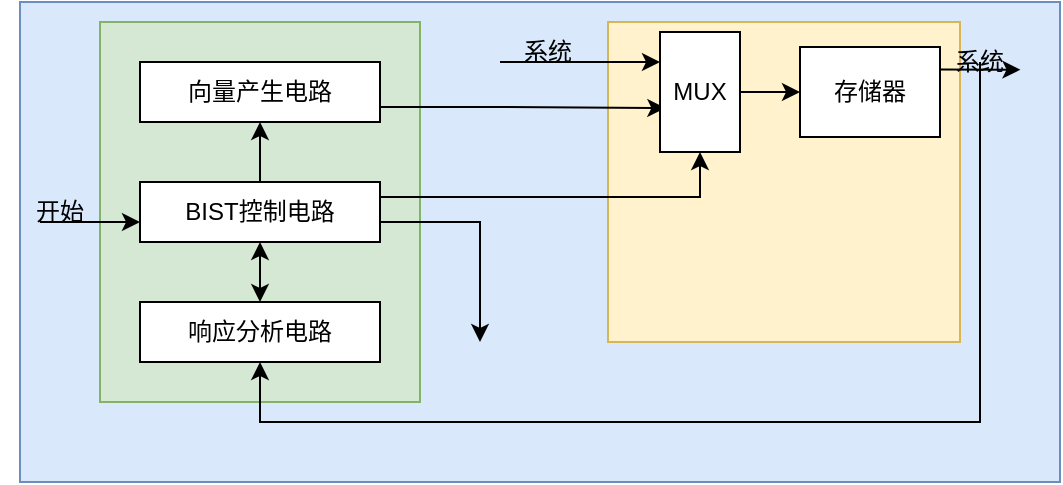 <mxfile version="20.8.20" type="github">
  <diagram name="第 1 页" id="A93E-pW6Ka4gn5TaSpeA">
    <mxGraphModel dx="1434" dy="796" grid="1" gridSize="10" guides="1" tooltips="1" connect="1" arrows="1" fold="1" page="1" pageScale="1" pageWidth="827" pageHeight="1169" math="0" shadow="0">
      <root>
        <mxCell id="0" />
        <mxCell id="1" parent="0" />
        <mxCell id="uApP3Ad0hTk_tkcARhOH-34" value="" style="whiteSpace=wrap;html=1;align=center;fillColor=#dae8fc;strokeColor=#6c8ebf;" vertex="1" parent="1">
          <mxGeometry x="120" y="640" width="520" height="240" as="geometry" />
        </mxCell>
        <mxCell id="uApP3Ad0hTk_tkcARhOH-35" value="" style="whiteSpace=wrap;html=1;align=center;fillColor=#d5e8d4;strokeColor=#82b366;" vertex="1" parent="1">
          <mxGeometry x="160" y="650" width="160" height="190" as="geometry" />
        </mxCell>
        <mxCell id="uApP3Ad0hTk_tkcARhOH-36" value="" style="whiteSpace=wrap;html=1;align=center;fillColor=#fff2cc;strokeColor=#d6b656;" vertex="1" parent="1">
          <mxGeometry x="414" y="650" width="176" height="160" as="geometry" />
        </mxCell>
        <mxCell id="uApP3Ad0hTk_tkcARhOH-38" style="edgeStyle=orthogonalEdgeStyle;rounded=0;orthogonalLoop=1;jettySize=auto;html=1;exitX=1;exitY=0.75;exitDx=0;exitDy=0;entryX=0.163;entryY=0.269;entryDx=0;entryDy=0;entryPerimeter=0;" edge="1" parent="1" source="uApP3Ad0hTk_tkcARhOH-37" target="uApP3Ad0hTk_tkcARhOH-36">
          <mxGeometry relative="1" as="geometry" />
        </mxCell>
        <mxCell id="uApP3Ad0hTk_tkcARhOH-37" value="向量产生电路" style="whiteSpace=wrap;html=1;align=center;" vertex="1" parent="1">
          <mxGeometry x="180" y="670" width="120" height="30" as="geometry" />
        </mxCell>
        <mxCell id="uApP3Ad0hTk_tkcARhOH-41" style="edgeStyle=orthogonalEdgeStyle;rounded=0;orthogonalLoop=1;jettySize=auto;html=1;exitX=1;exitY=0.5;exitDx=0;exitDy=0;entryX=0;entryY=0.5;entryDx=0;entryDy=0;" edge="1" parent="1" source="uApP3Ad0hTk_tkcARhOH-39" target="uApP3Ad0hTk_tkcARhOH-40">
          <mxGeometry relative="1" as="geometry" />
        </mxCell>
        <mxCell id="uApP3Ad0hTk_tkcARhOH-39" value="MUX" style="whiteSpace=wrap;html=1;align=center;" vertex="1" parent="1">
          <mxGeometry x="440" y="655" width="40" height="60" as="geometry" />
        </mxCell>
        <mxCell id="uApP3Ad0hTk_tkcARhOH-40" value="存储器" style="whiteSpace=wrap;html=1;align=center;" vertex="1" parent="1">
          <mxGeometry x="510" y="662.5" width="70" height="45" as="geometry" />
        </mxCell>
        <mxCell id="uApP3Ad0hTk_tkcARhOH-44" style="edgeStyle=orthogonalEdgeStyle;rounded=0;orthogonalLoop=1;jettySize=auto;html=1;exitX=0.5;exitY=0;exitDx=0;exitDy=0;entryX=0.5;entryY=1;entryDx=0;entryDy=0;" edge="1" parent="1" source="uApP3Ad0hTk_tkcARhOH-42" target="uApP3Ad0hTk_tkcARhOH-37">
          <mxGeometry relative="1" as="geometry" />
        </mxCell>
        <mxCell id="uApP3Ad0hTk_tkcARhOH-46" style="edgeStyle=orthogonalEdgeStyle;rounded=0;orthogonalLoop=1;jettySize=auto;html=1;exitX=1;exitY=0.25;exitDx=0;exitDy=0;entryX=0.5;entryY=1;entryDx=0;entryDy=0;" edge="1" parent="1" source="uApP3Ad0hTk_tkcARhOH-42" target="uApP3Ad0hTk_tkcARhOH-39">
          <mxGeometry relative="1" as="geometry" />
        </mxCell>
        <mxCell id="uApP3Ad0hTk_tkcARhOH-42" value="BIST控制电路" style="whiteSpace=wrap;html=1;align=center;" vertex="1" parent="1">
          <mxGeometry x="180" y="730" width="120" height="30" as="geometry" />
        </mxCell>
        <mxCell id="uApP3Ad0hTk_tkcARhOH-43" value="响应分析电路" style="whiteSpace=wrap;html=1;align=center;" vertex="1" parent="1">
          <mxGeometry x="180" y="790" width="120" height="30" as="geometry" />
        </mxCell>
        <mxCell id="uApP3Ad0hTk_tkcARhOH-45" value="" style="endArrow=classic;startArrow=classic;html=1;rounded=0;entryX=0.5;entryY=1;entryDx=0;entryDy=0;" edge="1" parent="1" source="uApP3Ad0hTk_tkcARhOH-43" target="uApP3Ad0hTk_tkcARhOH-42">
          <mxGeometry width="50" height="50" relative="1" as="geometry">
            <mxPoint x="20" y="820" as="sourcePoint" />
            <mxPoint x="70" y="770" as="targetPoint" />
          </mxGeometry>
        </mxCell>
        <mxCell id="uApP3Ad0hTk_tkcARhOH-48" value="" style="endArrow=classic;html=1;rounded=0;exitX=1;exitY=0.25;exitDx=0;exitDy=0;entryX=0.962;entryY=0.141;entryDx=0;entryDy=0;entryPerimeter=0;" edge="1" parent="1" source="uApP3Ad0hTk_tkcARhOH-40" target="uApP3Ad0hTk_tkcARhOH-34">
          <mxGeometry width="50" height="50" relative="1" as="geometry">
            <mxPoint x="590" y="990" as="sourcePoint" />
            <mxPoint x="640" y="940" as="targetPoint" />
          </mxGeometry>
        </mxCell>
        <mxCell id="uApP3Ad0hTk_tkcARhOH-49" value="" style="endArrow=classic;html=1;rounded=0;" edge="1" parent="1">
          <mxGeometry width="50" height="50" relative="1" as="geometry">
            <mxPoint x="360" y="670" as="sourcePoint" />
            <mxPoint x="440" y="670" as="targetPoint" />
          </mxGeometry>
        </mxCell>
        <mxCell id="uApP3Ad0hTk_tkcARhOH-50" value="" style="endArrow=classic;html=1;rounded=0;" edge="1" parent="1">
          <mxGeometry width="50" height="50" relative="1" as="geometry">
            <mxPoint x="130" y="750" as="sourcePoint" />
            <mxPoint x="180" y="750" as="targetPoint" />
          </mxGeometry>
        </mxCell>
        <mxCell id="uApP3Ad0hTk_tkcARhOH-51" value="" style="endArrow=classic;html=1;rounded=0;" edge="1" parent="1">
          <mxGeometry width="50" height="50" relative="1" as="geometry">
            <mxPoint x="300" y="750" as="sourcePoint" />
            <mxPoint x="350" y="810" as="targetPoint" />
            <Array as="points">
              <mxPoint x="350" y="750" />
            </Array>
          </mxGeometry>
        </mxCell>
        <mxCell id="uApP3Ad0hTk_tkcARhOH-52" value="" style="endArrow=classic;html=1;rounded=0;entryX=0.5;entryY=1;entryDx=0;entryDy=0;" edge="1" parent="1" target="uApP3Ad0hTk_tkcARhOH-43">
          <mxGeometry width="50" height="50" relative="1" as="geometry">
            <mxPoint x="600" y="670" as="sourcePoint" />
            <mxPoint x="200" y="980" as="targetPoint" />
            <Array as="points">
              <mxPoint x="600" y="850" />
              <mxPoint x="240" y="850" />
            </Array>
          </mxGeometry>
        </mxCell>
        <mxCell id="uApP3Ad0hTk_tkcARhOH-54" value="开始" style="text;html=1;strokeColor=none;fillColor=none;align=center;verticalAlign=middle;whiteSpace=wrap;rounded=0;" vertex="1" parent="1">
          <mxGeometry x="110" y="730" width="60" height="30" as="geometry" />
        </mxCell>
        <mxCell id="uApP3Ad0hTk_tkcARhOH-55" value="系统" style="text;html=1;strokeColor=none;fillColor=none;align=center;verticalAlign=middle;whiteSpace=wrap;rounded=0;" vertex="1" parent="1">
          <mxGeometry x="354" y="650" width="60" height="30" as="geometry" />
        </mxCell>
        <mxCell id="uApP3Ad0hTk_tkcARhOH-56" value="系统" style="text;html=1;strokeColor=none;fillColor=none;align=center;verticalAlign=middle;whiteSpace=wrap;rounded=0;" vertex="1" parent="1">
          <mxGeometry x="570" y="655" width="60" height="30" as="geometry" />
        </mxCell>
      </root>
    </mxGraphModel>
  </diagram>
</mxfile>
